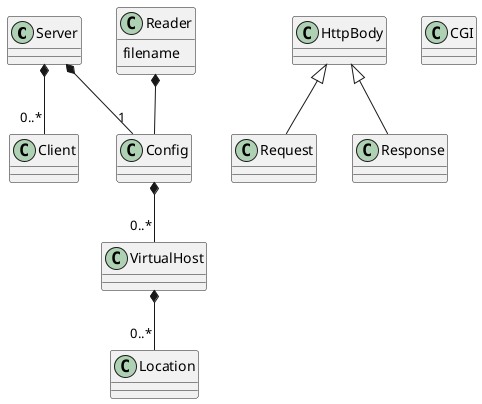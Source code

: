 @startuml
class Server {
}

HttpBody <|-- Request
HttpBody <|-- Response
class HttpBody {
}

class Request {
}

class Response {
}

class CGI {
}

class Client {
}


Server *-- "1" Config
Config *-- "0..*" VirtualHost
VirtualHost *-- "0..*" Location
Server *-- "0..*" Client

Reader *-- Config
class Reader {
filename
}

class Config {
}

class VirtualHost 
{
}

class Location
{
}
@enduml
